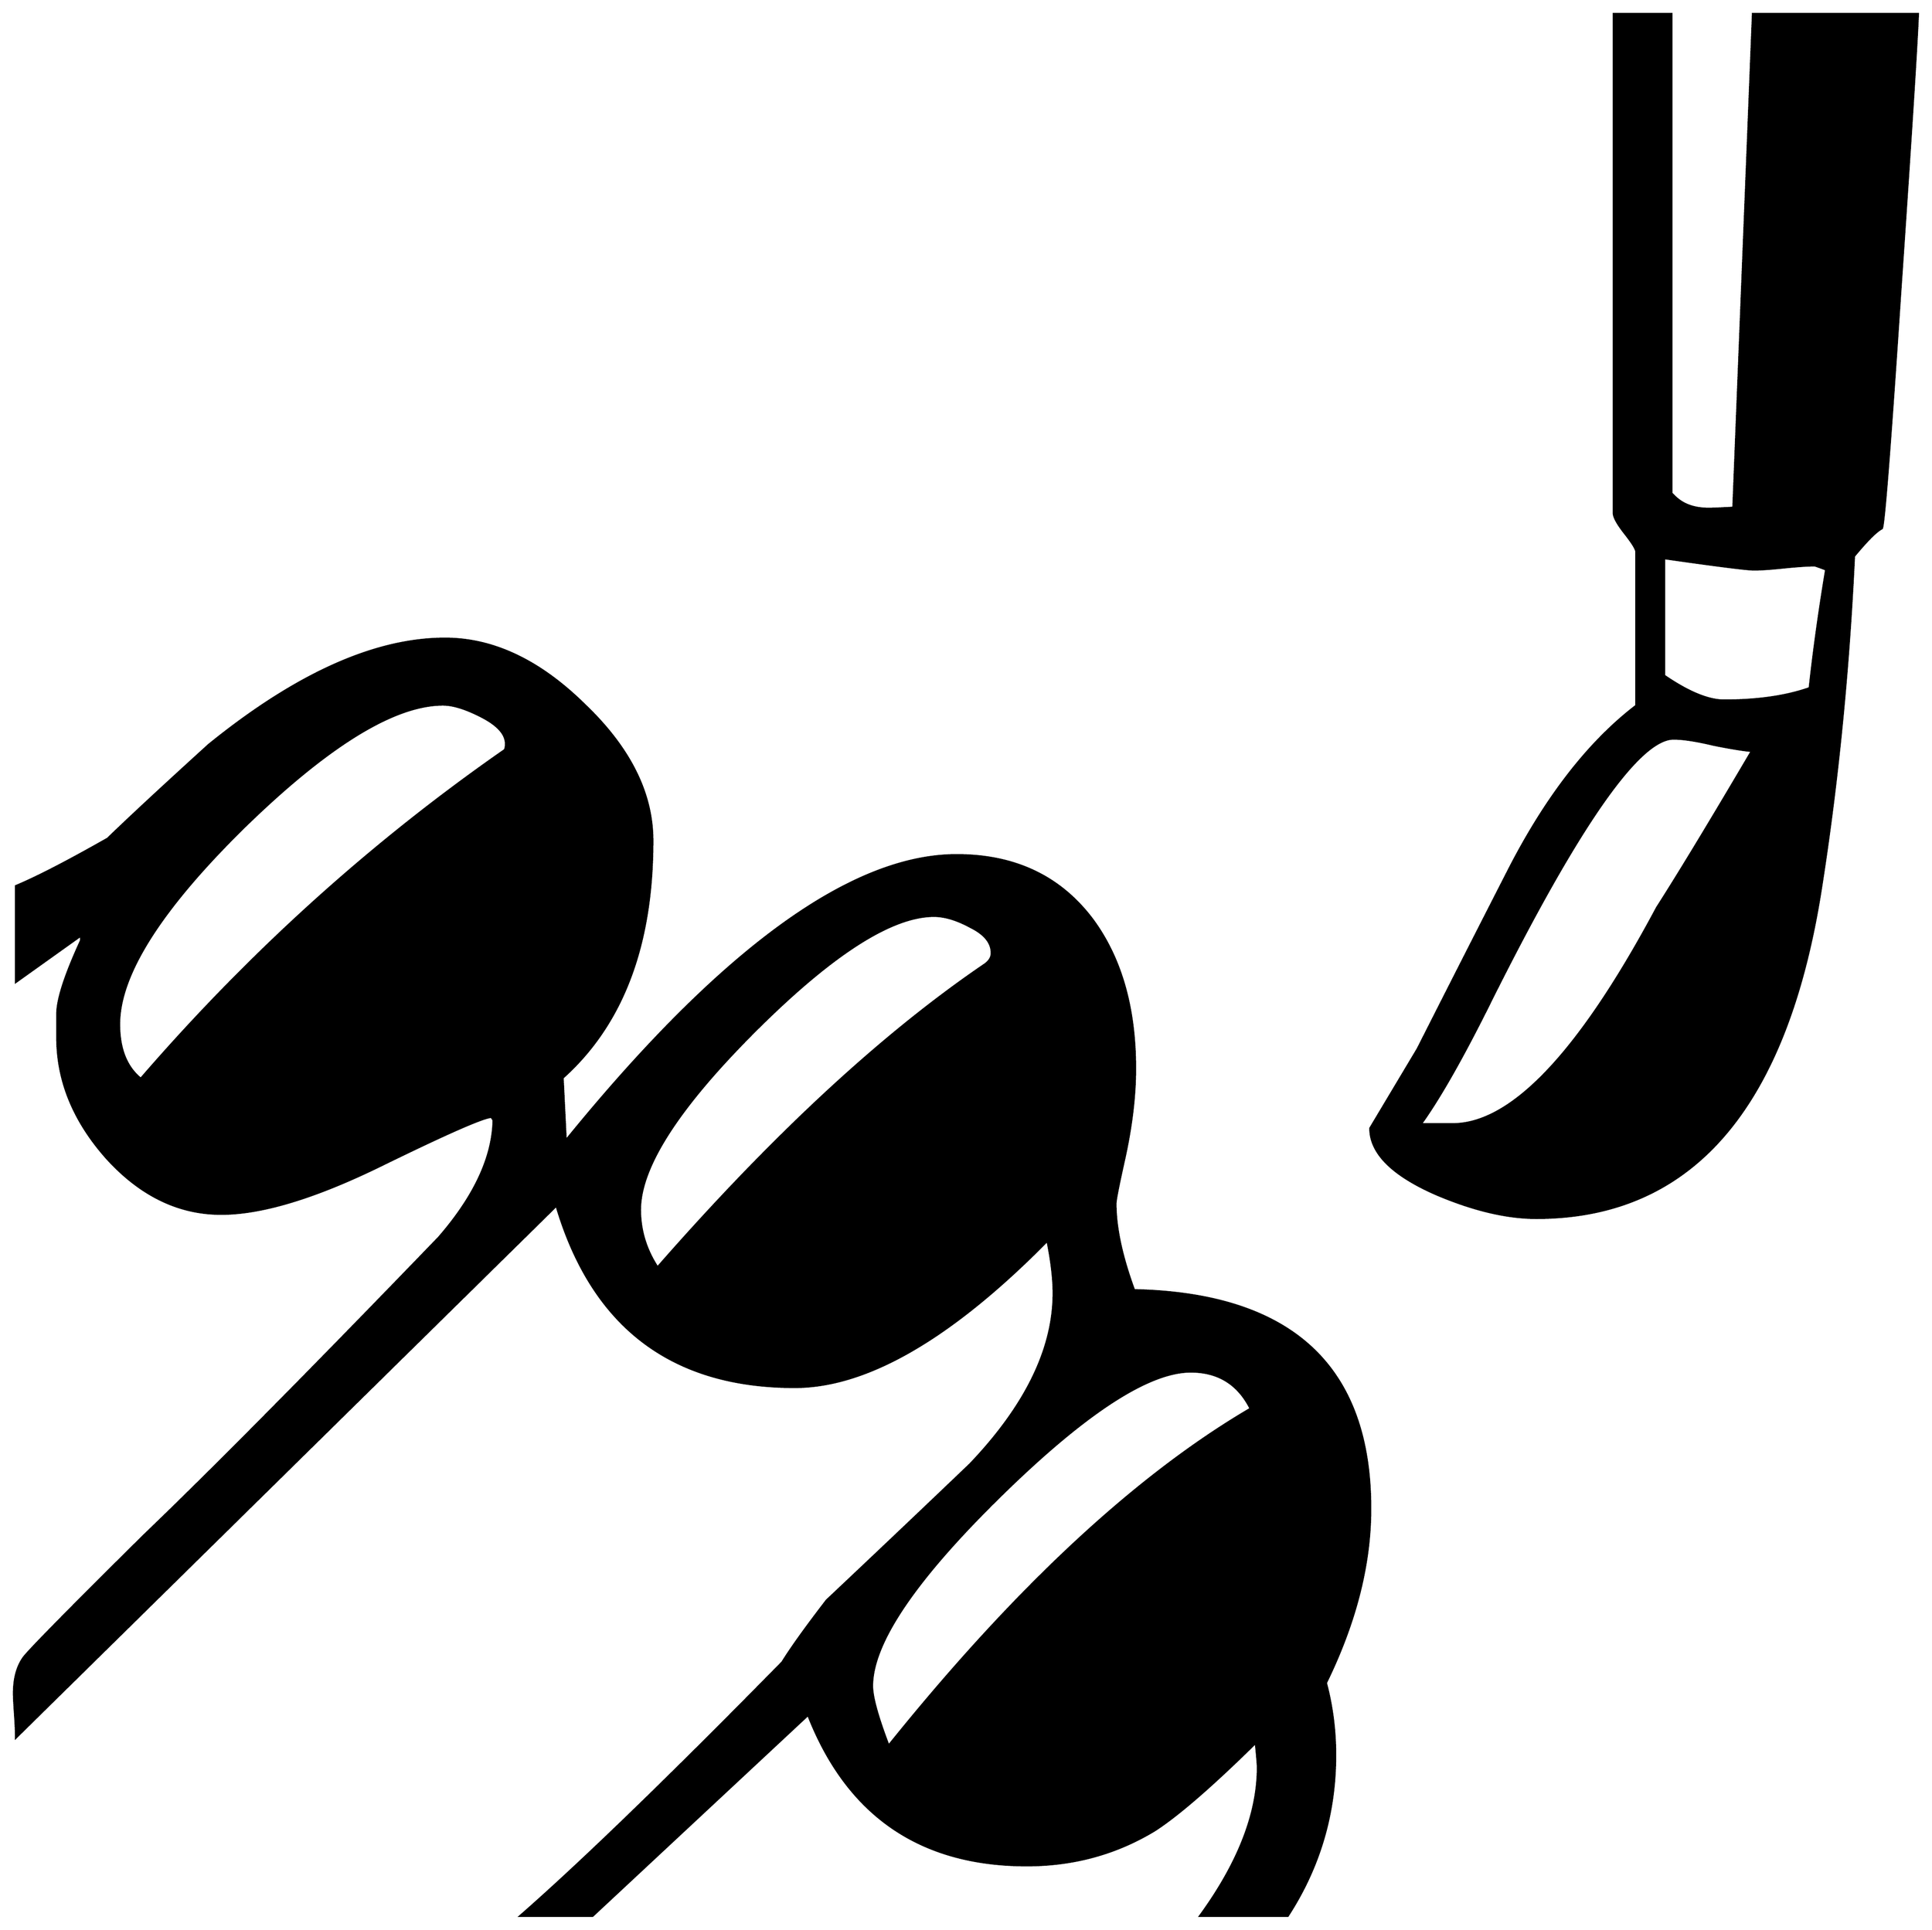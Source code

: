 


\begin{tikzpicture}[y=0.80pt, x=0.80pt, yscale=-1.0, xscale=1.0, inner sep=0pt, outer sep=0pt]
\begin{scope}[shift={(100.0,1709.0)},nonzero rule]
  \path[draw=.,fill=.,line width=1.600pt] (1928.0,-1508.0) ..
    controls (1926.667,-1476.0) and (1921.0,-1386.667) ..
    (1911.0,-1240.0) .. controls (1901.0,-1088.667) and
    (1895.0,-1011.667) .. (1893.0,-1009.0) .. controls
    (1887.667,-1006.333) and (1878.667,-997.333) .. (1866.0,-982.0) ..
    controls (1860.667,-869.333) and (1850.0,-762.0) ..
    (1834.0,-660.0) .. controls (1800.667,-446.667) and
    (1708.667,-340.0) .. (1558.0,-340.0) .. controls
    (1529.333,-340.0) and (1497.0,-347.667) .. (1461.0,-363.0) ..
    controls (1418.333,-381.667) and (1397.0,-403.0) ..
    (1397.0,-427.0) .. controls (1397.0,-427.0) and
    (1412.333,-452.667) .. (1443.0,-504.0) .. controls
    (1473.0,-563.333) and (1503.0,-622.333) .. (1533.0,-681.0) ..
    controls (1569.0,-750.333) and (1609.667,-802.333) ..
    (1655.0,-837.0) -- (1655.0,-986.0) .. controls
    (1655.0,-988.667) and (1651.333,-994.667) .. (1644.0,-1004.0) ..
    controls (1636.667,-1013.333) and (1633.0,-1020.0) ..
    (1633.0,-1024.0) -- (1633.0,-1508.0) -- (1689.0,-1508.0) --
    (1689.0,-1043.0) .. controls (1689.667,-1042.333) and
    (1690.333,-1041.667) .. (1691.0,-1041.0) .. controls
    (1699.0,-1032.333) and (1710.333,-1028.0) .. (1725.0,-1028.0) ..
    controls (1729.0,-1028.0) and (1737.0,-1028.333) ..
    (1749.0,-1029.0) -- (1768.0,-1508.0) -- (1928.0,-1508.0) --
    cycle(1397.0,-58.0) .. controls (1397.0,-4.0) and
    (1382.667,52.333) .. (1354.0,111.0) .. controls (1360.0,133.667)
    and (1363.0,157.0) .. (1363.0,181.0) .. controls
    (1363.0,237.667) and (1347.667,289.667) .. (1317.0,337.0) --
    (1232.0,337.0) .. controls (1269.333,285.667) and (1288.0,237.667)
    .. (1288.0,193.0) .. controls (1288.0,190.333) and
    (1287.333,182.333) .. (1286.0,169.0) .. controls (1243.333,211.0)
    and (1210.667,239.333) .. (1188.0,254.0) .. controls
    (1150.667,276.667) and (1109.333,288.0) .. (1064.0,288.0) ..
    controls (960.667,288.0) and (890.0,239.333) .. (852.0,142.0) --
    (643.0,337.0) -- (573.0,337.0) .. controls (632.333,285.0) and
    (717.0,203.0) .. (827.0,91.0) .. controls (835.667,77.0) and
    (850.0,57.0) .. (870.0,31.0) .. controls (916.667,-13.0) and
    (963.0,-57.0) .. (1009.0,-101.0) .. controls (1063.0,-157.667)
    and (1090.0,-213.0) .. (1090.0,-267.0) .. controls
    (1090.0,-281.0) and (1088.0,-298.0) .. (1084.0,-318.0) ..
    controls (990.667,-223.333) and (909.0,-176.0) .. (839.0,-176.0)
    .. controls (719.667,-176.0) and (642.667,-234.667) ..
    (608.0,-352.0) -- (84.0,164.0) .. controls (84.0,158.667) and
    (83.667,151.0) .. (83.0,141.0) .. controls (82.333,131.667) and
    (82.0,125.0) .. (82.0,121.0) .. controls (82.0,107.0) and
    (85.0,95.667) .. (91.0,87.0) .. controls (95.0,81.0) and
    (134.0,41.333) .. (208.0,-32.0) .. controls (273.333,-94.667) and
    (368.667,-191.0) .. (494.0,-321.0) .. controls (528.667,-361.0)
    and (546.333,-399.0) .. (547.0,-435.0) -- (545.0,-438.0) ..
    controls (537.667,-438.0) and (502.0,-422.333) .. (438.0,-391.0)
    .. controls (374.0,-359.667) and (322.333,-344.0) ..
    (283.0,-344.0) .. controls (241.667,-344.0) and (204.667,-362.0)
    .. (172.0,-398.0) .. controls (140.0,-434.0) and
    (124.0,-473.0) .. (124.0,-515.0) -- (124.0,-538.0) ..
    controls (124.0,-552.0) and (131.667,-575.667) .. (147.0,-609.0)
    -- (147.0,-614.0) .. controls (133.0,-604.0) and
    (112.0,-589.0) .. (84.0,-569.0) -- (84.0,-662.0) .. controls
    (104.667,-670.667) and (134.333,-686.0) .. (173.0,-708.0) ..
    controls (194.333,-728.667) and (227.0,-759.0) .. (271.0,-799.0)
    .. controls (355.667,-867.667) and (432.0,-902.0) ..
    (500.0,-902.0) .. controls (546.667,-902.0) and (591.667,-880.667)
    .. (635.0,-838.0) .. controls (679.0,-796.0) and
    (701.0,-752.0) .. (701.0,-706.0) .. controls (701.0,-604.667)
    and (672.0,-528.0) .. (614.0,-476.0) -- (617.0,-415.0) ..
    controls (767.0,-599.667) and (893.333,-692.0) .. (996.0,-692.0)
    .. controls (1052.667,-692.0) and (1096.667,-671.0) ..
    (1128.0,-629.0) .. controls (1155.333,-591.667) and
    (1169.0,-543.667) .. (1169.0,-485.0) .. controls
    (1169.0,-457.667) and (1165.333,-427.667) .. (1158.0,-395.0) ..
    controls (1152.667,-371.0) and (1150.0,-357.333) ..
    (1150.0,-354.0) .. controls (1150.0,-330.667) and
    (1156.0,-302.667) .. (1168.0,-270.0) .. controls
    (1320.667,-266.667) and (1397.0,-196.0) .. (1397.0,-58.0) --
    cycle(1839.0,-969.0) .. controls (1835.667,-970.333) and
    (1832.0,-971.667) .. (1828.0,-973.0) .. controls
    (1821.333,-973.0) and (1811.333,-972.333) .. (1798.0,-971.0) ..
    controls (1785.333,-969.667) and (1775.667,-969.0) ..
    (1769.0,-969.0) .. controls (1762.333,-969.0) and
    (1733.333,-972.667) .. (1682.0,-980.0) -- (1682.0,-866.0) ..
    controls (1705.333,-850.0) and (1724.667,-842.0) ..
    (1740.0,-842.0) .. controls (1772.667,-842.0) and
    (1800.333,-846.0) .. (1823.0,-854.0) .. controls
    (1827.0,-890.667) and (1832.333,-929.0) .. (1839.0,-969.0) --
    cycle(1767.0,-793.0) .. controls (1759.0,-793.667) and
    (1746.667,-795.667) .. (1730.0,-799.0) .. controls
    (1713.333,-803.0) and (1700.333,-805.0) .. (1691.0,-805.0) ..
    controls (1657.667,-805.0) and (1599.0,-721.0) ..
    (1515.0,-553.0) .. controls (1487.667,-497.667) and
    (1464.667,-457.0) .. (1446.0,-431.0) -- (1477.0,-431.0) ..
    controls (1534.333,-431.0) and (1600.333,-501.0) ..
    (1675.0,-641.0) .. controls (1696.333,-674.333) and
    (1727.0,-725.0) .. (1767.0,-793.0) -- cycle(1030.0,-597.0)
    .. controls (1030.0,-607.0) and (1023.333,-615.333) ..
    (1010.0,-622.0) .. controls (996.667,-629.333) and
    (984.667,-633.0) .. (974.0,-633.0) .. controls (932.667,-633.0)
    and (874.667,-595.667) .. (800.0,-521.0) .. controls
    (726.0,-447.0) and (689.0,-389.333) .. (689.0,-348.0) ..
    controls (689.0,-328.0) and (694.667,-309.333) .. (706.0,-292.0)
    .. controls (818.0,-420.0) and (923.333,-517.667) ..
    (1022.0,-585.0) .. controls (1027.333,-588.333) and
    (1030.0,-592.333) .. (1030.0,-597.0) -- cycle(1281.0,-155.0)
    .. controls (1269.0,-179.0) and (1249.667,-191.0) ..
    (1223.0,-191.0) .. controls (1181.667,-191.0) and
    (1119.667,-150.333) .. (1037.0,-69.0) .. controls (955.0,11.667)
    and (914.0,72.667) .. (914.0,114.0) .. controls (914.0,124.667)
    and (919.333,144.0) .. (930.0,172.0) .. controls (1052.667,19.333)
    and (1169.667,-89.667) .. (1281.0,-155.0) -- cycle(559.0,-800.0)
    .. controls (559.0,-809.333) and (551.333,-818.0) ..
    (536.0,-826.0) .. controls (520.667,-834.0) and (508.0,-838.0)
    .. (498.0,-838.0) .. controls (450.667,-838.0) and
    (386.333,-798.333) .. (305.0,-719.0) .. controls (224.333,-639.667)
    and (184.0,-576.0) .. (184.0,-528.0) .. controls
    (184.0,-504.0) and (191.0,-486.333) .. (205.0,-475.0) ..
    controls (311.0,-597.667) and (428.667,-704.0) .. (558.0,-794.0)
    .. controls (558.667,-795.333) and (559.0,-797.333) ..
    (559.0,-800.0) -- cycle;
\end{scope}

\end{tikzpicture}

